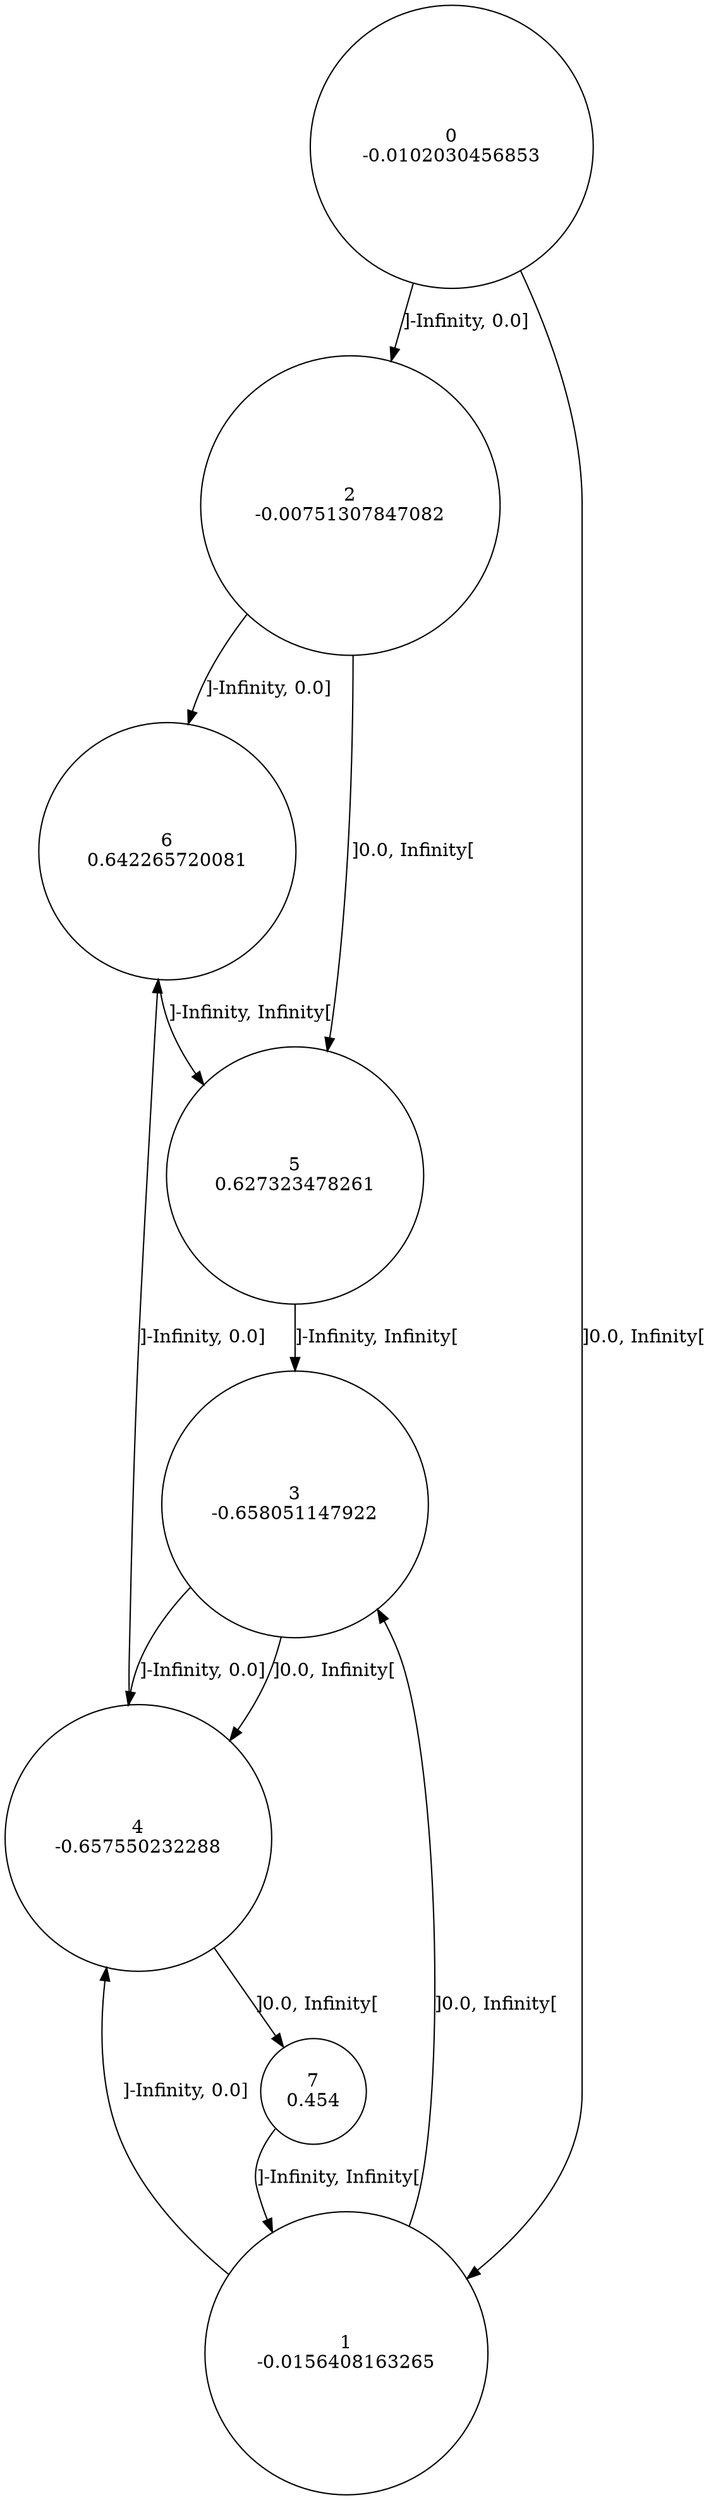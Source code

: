 digraph a {
0 [shape=circle, label="0\n-0.0102030456853"];
	0 -> 2 [label="]-Infinity, 0.0]"];
	0 -> 1 [label="]0.0, Infinity["];
1 [shape=circle, label="1\n-0.0156408163265"];
	1 -> 4 [label="]-Infinity, 0.0]"];
	1 -> 3 [label="]0.0, Infinity["];
2 [shape=circle, label="2\n-0.00751307847082"];
	2 -> 6 [label="]-Infinity, 0.0]"];
	2 -> 5 [label="]0.0, Infinity["];
3 [shape=circle, label="3\n-0.658051147922"];
	3 -> 4 [label="]-Infinity, 0.0]"];
	3 -> 4 [label="]0.0, Infinity["];
4 [shape=circle, label="4\n-0.657550232288"];
	4 -> 6 [label="]-Infinity, 0.0]"];
	4 -> 7 [label="]0.0, Infinity["];
5 [shape=circle, label="5\n0.627323478261"];
	5 -> 3 [label="]-Infinity, Infinity["];
6 [shape=circle, label="6\n0.642265720081"];
	6 -> 5 [label="]-Infinity, Infinity["];
7 [shape=circle, label="7\n0.454"];
	7 -> 1 [label="]-Infinity, Infinity["];
}